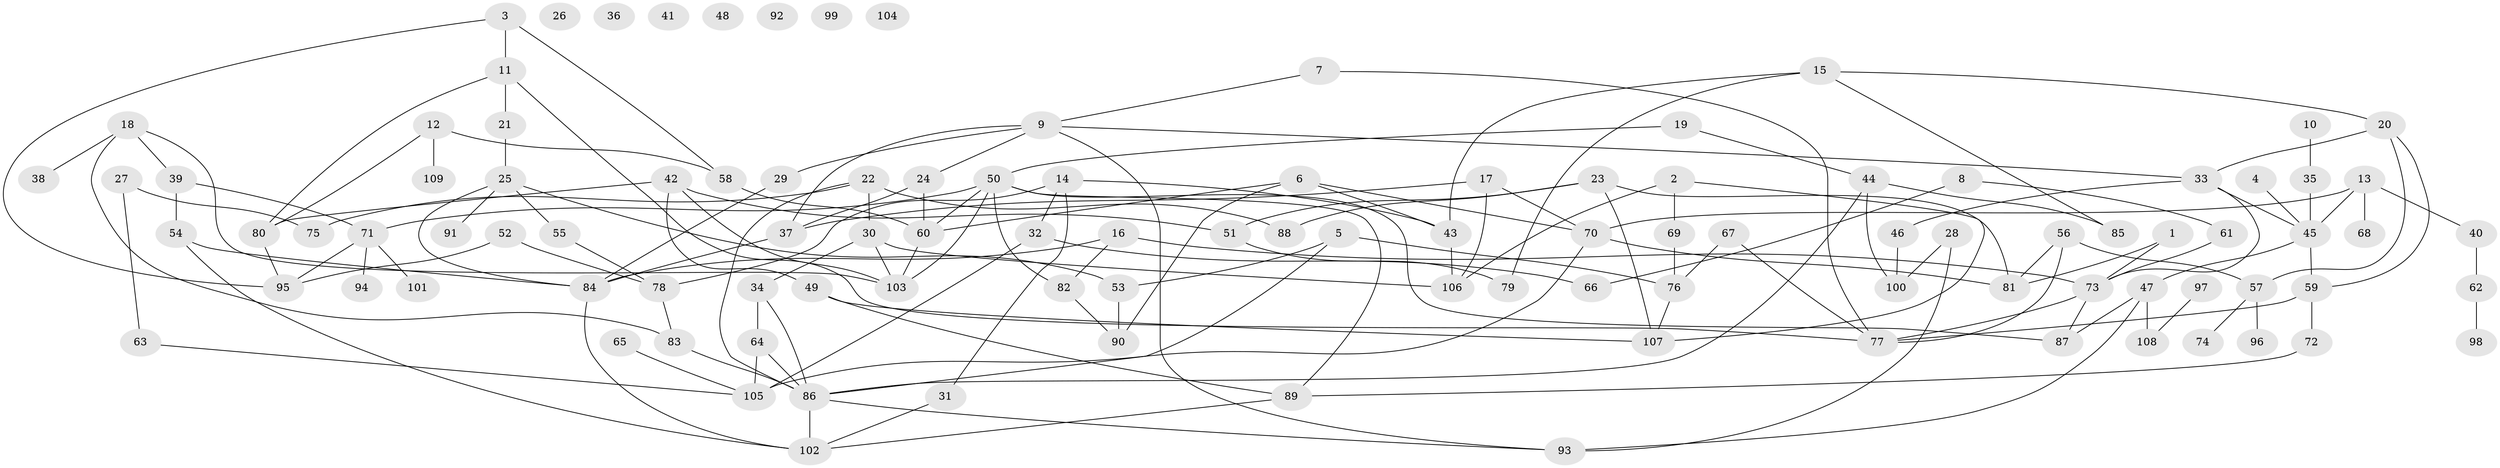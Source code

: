 // Generated by graph-tools (version 1.1) at 2025/12/03/09/25 04:12:58]
// undirected, 109 vertices, 160 edges
graph export_dot {
graph [start="1"]
  node [color=gray90,style=filled];
  1;
  2;
  3;
  4;
  5;
  6;
  7;
  8;
  9;
  10;
  11;
  12;
  13;
  14;
  15;
  16;
  17;
  18;
  19;
  20;
  21;
  22;
  23;
  24;
  25;
  26;
  27;
  28;
  29;
  30;
  31;
  32;
  33;
  34;
  35;
  36;
  37;
  38;
  39;
  40;
  41;
  42;
  43;
  44;
  45;
  46;
  47;
  48;
  49;
  50;
  51;
  52;
  53;
  54;
  55;
  56;
  57;
  58;
  59;
  60;
  61;
  62;
  63;
  64;
  65;
  66;
  67;
  68;
  69;
  70;
  71;
  72;
  73;
  74;
  75;
  76;
  77;
  78;
  79;
  80;
  81;
  82;
  83;
  84;
  85;
  86;
  87;
  88;
  89;
  90;
  91;
  92;
  93;
  94;
  95;
  96;
  97;
  98;
  99;
  100;
  101;
  102;
  103;
  104;
  105;
  106;
  107;
  108;
  109;
  1 -- 73;
  1 -- 81;
  2 -- 69;
  2 -- 106;
  2 -- 107;
  3 -- 11;
  3 -- 58;
  3 -- 95;
  4 -- 45;
  5 -- 53;
  5 -- 76;
  5 -- 86;
  6 -- 43;
  6 -- 60;
  6 -- 70;
  6 -- 90;
  7 -- 9;
  7 -- 77;
  8 -- 61;
  8 -- 66;
  9 -- 24;
  9 -- 29;
  9 -- 33;
  9 -- 37;
  9 -- 93;
  10 -- 35;
  11 -- 21;
  11 -- 77;
  11 -- 80;
  12 -- 58;
  12 -- 80;
  12 -- 109;
  13 -- 40;
  13 -- 45;
  13 -- 68;
  13 -- 70;
  14 -- 31;
  14 -- 32;
  14 -- 43;
  14 -- 78;
  15 -- 20;
  15 -- 43;
  15 -- 79;
  15 -- 85;
  16 -- 73;
  16 -- 82;
  16 -- 84;
  17 -- 37;
  17 -- 70;
  17 -- 106;
  18 -- 38;
  18 -- 39;
  18 -- 83;
  18 -- 103;
  19 -- 44;
  19 -- 50;
  20 -- 33;
  20 -- 57;
  20 -- 59;
  21 -- 25;
  22 -- 30;
  22 -- 75;
  22 -- 86;
  22 -- 88;
  23 -- 51;
  23 -- 81;
  23 -- 88;
  23 -- 107;
  24 -- 37;
  24 -- 60;
  25 -- 53;
  25 -- 55;
  25 -- 84;
  25 -- 91;
  27 -- 63;
  27 -- 75;
  28 -- 93;
  28 -- 100;
  29 -- 84;
  30 -- 34;
  30 -- 103;
  30 -- 106;
  31 -- 102;
  32 -- 66;
  32 -- 105;
  33 -- 45;
  33 -- 46;
  33 -- 73;
  34 -- 64;
  34 -- 86;
  35 -- 45;
  37 -- 84;
  39 -- 54;
  39 -- 71;
  40 -- 62;
  42 -- 49;
  42 -- 51;
  42 -- 80;
  42 -- 103;
  43 -- 106;
  44 -- 85;
  44 -- 86;
  44 -- 100;
  45 -- 47;
  45 -- 59;
  46 -- 100;
  47 -- 87;
  47 -- 93;
  47 -- 108;
  49 -- 89;
  49 -- 107;
  50 -- 60;
  50 -- 71;
  50 -- 82;
  50 -- 87;
  50 -- 89;
  50 -- 103;
  51 -- 79;
  52 -- 78;
  52 -- 95;
  53 -- 90;
  54 -- 84;
  54 -- 102;
  55 -- 78;
  56 -- 57;
  56 -- 77;
  56 -- 81;
  57 -- 74;
  57 -- 96;
  58 -- 60;
  59 -- 72;
  59 -- 77;
  60 -- 103;
  61 -- 73;
  62 -- 98;
  63 -- 105;
  64 -- 86;
  64 -- 105;
  65 -- 105;
  67 -- 76;
  67 -- 77;
  69 -- 76;
  70 -- 81;
  70 -- 105;
  71 -- 94;
  71 -- 95;
  71 -- 101;
  72 -- 89;
  73 -- 77;
  73 -- 87;
  76 -- 107;
  78 -- 83;
  80 -- 95;
  82 -- 90;
  83 -- 86;
  84 -- 102;
  86 -- 93;
  86 -- 102;
  89 -- 102;
  97 -- 108;
}
